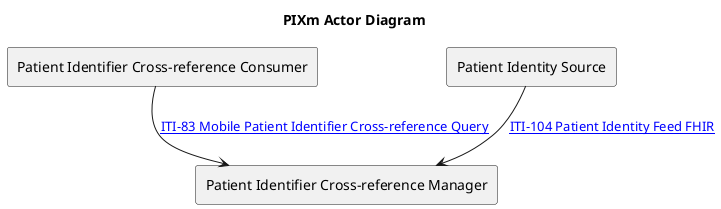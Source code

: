 @startuml
' https://github.com/IHE/ITI.PIXm/blob/master/input/images-source/ActorsAndTransactions.plantuml
title PIXm Actor Diagram
agent "Patient Identifier Cross-reference Consumer" as Consumer
agent "Patient Identity Source" as Source
agent "Patient Identifier Cross-reference Manager" as Manager
Source -down-> Manager: "[[iti-104.html ITI-104 Patient Identity Feed FHIR]]"
Consumer -down-> Manager : "[[iti-83.html ITI-83 Mobile Patient Identifier Cross-reference Query]]"
@enduml